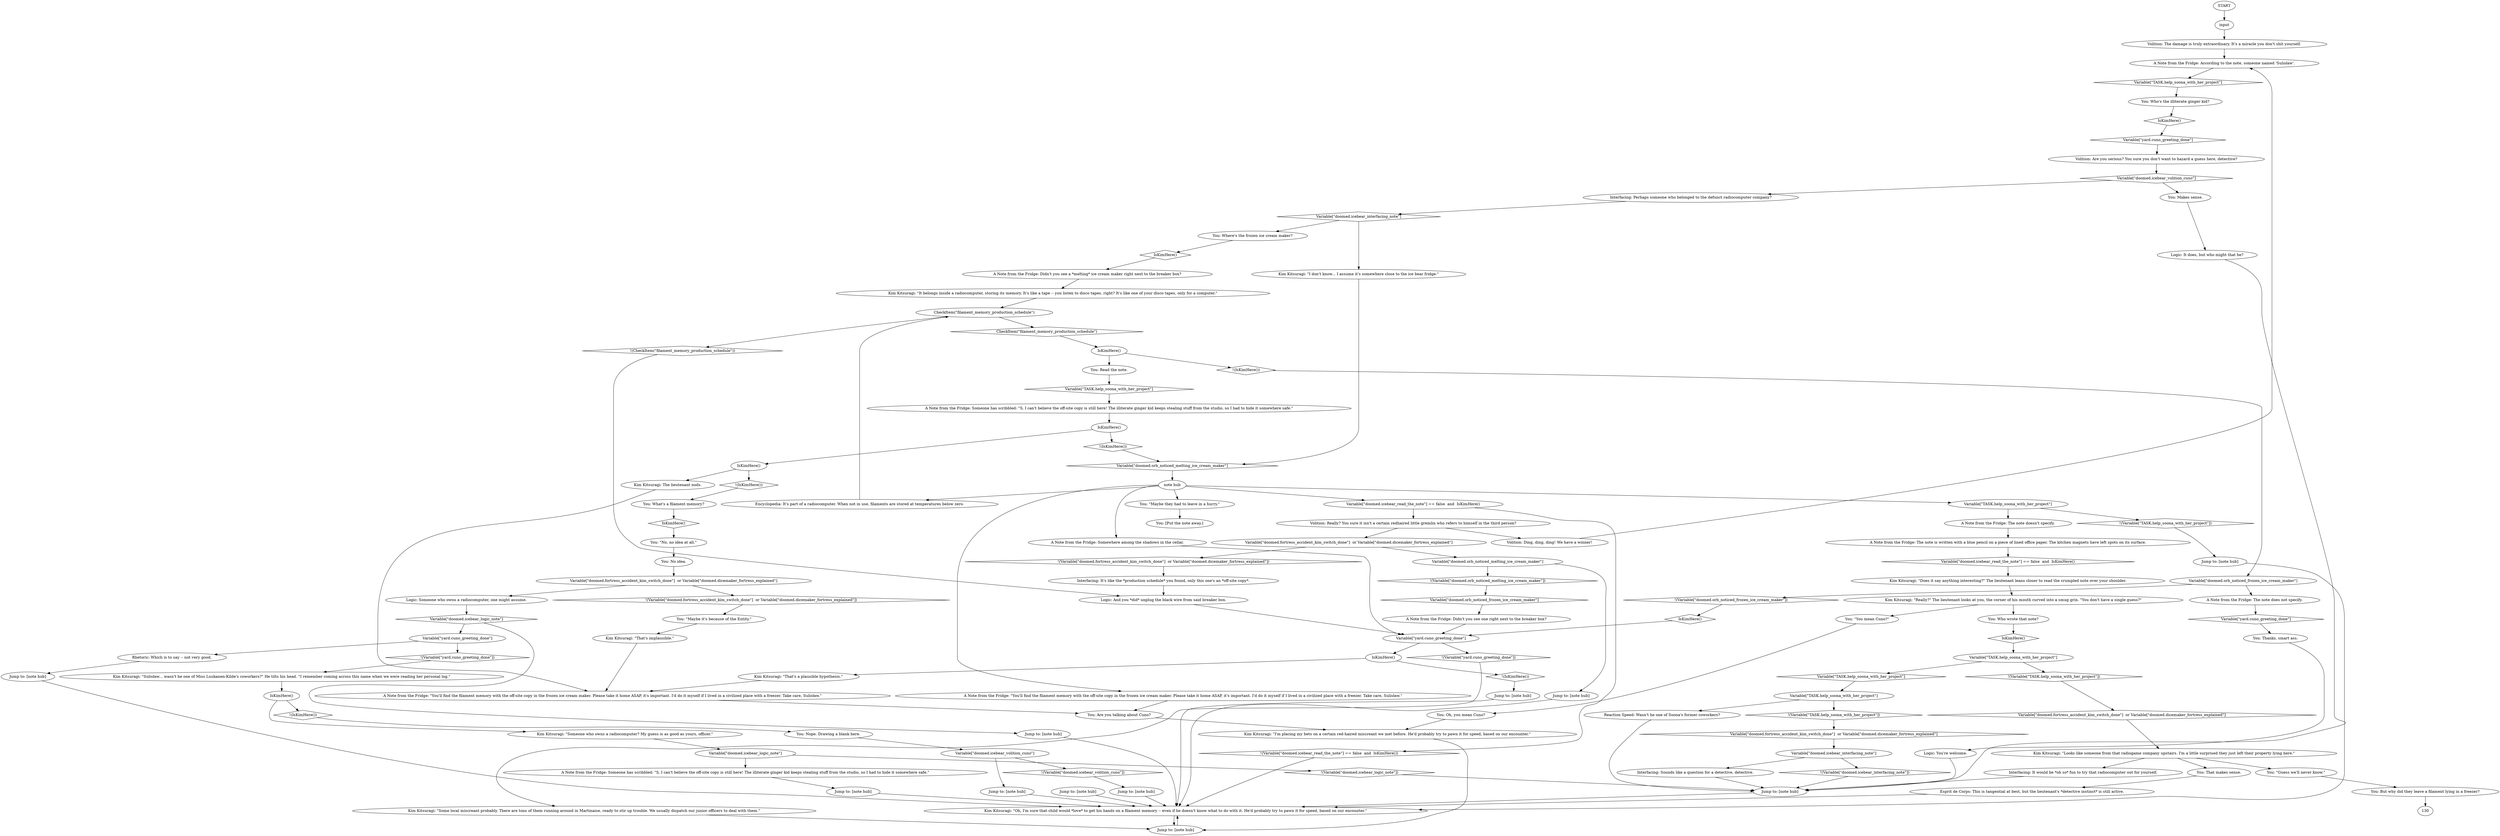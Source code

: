 # INVENTORY / NOTE FROM THE FRIDGE
# Read the note you found from the giant ice bear fridge in the doomed commercial area.
# ==================================================
digraph G {
	  0 [label="START"];
	  1 [label="input"];
	  2 [label="CheckItem(\"filament_memory_production_schedule\")"];
	  3 [label="CheckItem(\"filament_memory_production_schedule\")", shape=diamond];
	  4 [label="!(CheckItem(\"filament_memory_production_schedule\"))", shape=diamond];
	  5 [label="Kim Kitsuragi: \"Does it say anything interesting?\" The lieutenant leans closer to read the crumpled note over your shoulder."];
	  6 [label="A Note from the Fridge: Didn't you see one right next to the breaker box?"];
	  7 [label="You: \"Guess we'll never know.\""];
	  8 [label="Logic: It does, but who might that be?"];
	  9 [label="Logic: You're welcome."];
	  10 [label="Jump to: [note hub]"];
	  11 [label="Jump to: [note hub]"];
	  12 [label="Variable[\"TASK.help_soona_with_her_project\"]"];
	  13 [label="Variable[\"TASK.help_soona_with_her_project\"]", shape=diamond];
	  14 [label="!(Variable[\"TASK.help_soona_with_her_project\"])", shape=diamond];
	  15 [label="A Note from the Fridge: Someone has scribbled: \"S, I can't believe the off-site copy is still here! The illiterate ginger kid keeps stealing stuff from the studio, so I had to hide it somewhere safe.\""];
	  16 [label="Jump to: [note hub]"];
	  17 [label="Kim Kitsuragi: \"Some local miscreant probably. There are tons of them running around in Martinaise, ready to stir up trouble. We usually dispatch our junior officers to deal with them.\""];
	  18 [label="You: \"You mean Cuno?\""];
	  19 [label="Jump to: [note hub]"];
	  20 [label="Kim Kitsuragi: \"Looks like someone from that radiogame company upstairs. I'm a little surprised they just left their property lying here.\""];
	  21 [label="Kim Kitsuragi: \"That's implausible.\""];
	  22 [label="Jump to: [note hub]"];
	  23 [label="Variable[\"yard.cuno_greeting_done\"]"];
	  24 [label="Variable[\"yard.cuno_greeting_done\"]", shape=diamond];
	  25 [label="!(Variable[\"yard.cuno_greeting_done\"])", shape=diamond];
	  26 [label="IsKimHere()"];
	  27 [label="IsKimHere()", shape=diamond];
	  28 [label="!(IsKimHere())", shape=diamond];
	  29 [label="Kim Kitsuragi: \"That's a plausible hypothesis.\""];
	  30 [label="You: [Put the note away.]"];
	  31 [label="Encyclopedia: It's part of a radiocomputer. When not in use, filaments are stored at temperatures below zero."];
	  32 [label="A Note from the Fridge: The note is written with a blue pencil on a piece of lined office paper. The kitchen magnets have left spots on its surface."];
	  33 [label="Volition: The damage is truly extraordinary. It's a miracle you don't shit yourself."];
	  34 [label="Variable[\"doomed.icebear_volition_cuno\"]"];
	  35 [label="Variable[\"doomed.icebear_volition_cuno\"]", shape=diamond];
	  36 [label="!(Variable[\"doomed.icebear_volition_cuno\"])", shape=diamond];
	  37 [label="Jump to: [note hub]"];
	  38 [label="A Note from the Fridge: According to the note, someone named 'Sulisław'."];
	  39 [label="You: What's a filament memory?"];
	  40 [label="Variable[\"doomed.icebear_read_the_note\"] == false  and  IsKimHere()"];
	  41 [label="Variable[\"doomed.icebear_read_the_note\"] == false  and  IsKimHere()", shape=diamond];
	  42 [label="!(Variable[\"doomed.icebear_read_the_note\"] == false  and  IsKimHere())", shape=diamond];
	  43 [label="Volition: Really? You sure it isn't a certain redhaired little gremlin who refers to himself in the third person?"];
	  44 [label="Variable[\"doomed.fortress_accident_kim_switch_done\"]  or Variable[\"doomed.dicemaker_fortress_explained\"]"];
	  45 [label="Variable[\"doomed.fortress_accident_kim_switch_done\"]  or Variable[\"doomed.dicemaker_fortress_explained\"]", shape=diamond];
	  46 [label="!(Variable[\"doomed.fortress_accident_kim_switch_done\"]  or Variable[\"doomed.dicemaker_fortress_explained\"])", shape=diamond];
	  47 [label="Logic: Someone who owns a radiocomputer, one might assume."];
	  48 [label="Interfacing: It's like the *production schedule* you found, only this one's an *off-site copy*."];
	  49 [label="IsKimHere()"];
	  50 [label="IsKimHere()", shape=diamond];
	  51 [label="!(IsKimHere())", shape=diamond];
	  52 [label="You: Read the note."];
	  53 [label="You: \"Maybe they had to leave in a hurry.\""];
	  54 [label="Interfacing: It would be *oh so* fun to try that radiocomputer out for yourself."];
	  55 [label="Esprit de Corps: This is tangential at best, but the lieutenant's *detective instinct* is still active."];
	  56 [label="Kim Kitsuragi: \"Really?\" The lieutenant looks at you, the corner of his mouth curved into a smug grin. \"You don't have a single guess?\""];
	  57 [label="Volition: Are you serious? You sure you don't want to hazard a guess here, detective?"];
	  58 [label="You: Thanks, smart ass."];
	  59 [label="Variable[\"yard.cuno_greeting_done\"]"];
	  60 [label="Variable[\"yard.cuno_greeting_done\"]", shape=diamond];
	  61 [label="!(Variable[\"yard.cuno_greeting_done\"])", shape=diamond];
	  62 [label="Rhetoric: Which is to say -- not very good."];
	  63 [label="Variable[\"doomed.icebear_logic_note\"]"];
	  64 [label="Variable[\"doomed.icebear_logic_note\"]", shape=diamond];
	  65 [label="!(Variable[\"doomed.icebear_logic_note\"])", shape=diamond];
	  66 [label="A Note from the Fridge: Someone has scribbled: \"S, I can't believe the off-site copy is still here! The illiterate ginger kid keeps stealing stuff from the studio, so I had to hide it somewhere safe.\""];
	  67 [label="Jump to: [note hub]"];
	  68 [label="IsKimHere()"];
	  69 [label="IsKimHere()", shape=diamond];
	  70 [label="!(IsKimHere())", shape=diamond];
	  71 [label="Kim Kitsuragi: \"Someone who owns a radiocomputer? My guess is as good as yours, officer.\""];
	  72 [label="You: \"Maybe it's because of the Entity.\""];
	  73 [label="You: That makes sense."];
	  74 [label="You: Where's the frozen ice cream maker?"];
	  75 [label="A Note from the Fridge: Somewhere among the shadows in the cellar."];
	  76 [label="You: Nope. Drawing a blank here."];
	  77 [label="Variable[\"doomed.fortress_accident_kim_switch_done\"]  or Variable[\"doomed.dicemaker_fortress_explained\"]"];
	  78 [label="Variable[\"doomed.fortress_accident_kim_switch_done\"]  or Variable[\"doomed.dicemaker_fortress_explained\"]", shape=diamond];
	  79 [label="!(Variable[\"doomed.fortress_accident_kim_switch_done\"]  or Variable[\"doomed.dicemaker_fortress_explained\"])", shape=diamond];
	  80 [label="Variable[\"doomed.orb_noticed_melting_ice_cream_maker\"]"];
	  81 [label="Variable[\"doomed.orb_noticed_melting_ice_cream_maker\"]", shape=diamond];
	  82 [label="!(Variable[\"doomed.orb_noticed_melting_ice_cream_maker\"])", shape=diamond];
	  83 [label="Jump to: [note hub]"];
	  84 [label="Logic: And you *did* unplug the black wire from said breaker box."];
	  85 [label="Kim Kitsuragi: \"It belongs inside a radiocomputer, storing its memory. It's like a tape -- you listen to disco tapes, right? It's like one of your disco tapes, only for a computer.\""];
	  86 [label="You: \"No, no idea at all.\""];
	  87 [label="You: Who wrote that note?"];
	  88 [label="Variable[\"TASK.help_soona_with_her_project\"]"];
	  89 [label="Variable[\"TASK.help_soona_with_her_project\"]", shape=diamond];
	  90 [label="!(Variable[\"TASK.help_soona_with_her_project\"])", shape=diamond];
	  91 [label="A Note from the Fridge: The note doesn't specify."];
	  92 [label="Variable[\"doomed.orb_noticed_frozen_ice_cream_maker\"]"];
	  93 [label="Variable[\"doomed.orb_noticed_frozen_ice_cream_maker\"]", shape=diamond];
	  94 [label="!(Variable[\"doomed.orb_noticed_frozen_ice_cream_maker\"])", shape=diamond];
	  95 [label="A Note from the Fridge: The note does not specify."];
	  96 [label="Jump to: [note hub]"];
	  97 [label="Kim Kitsuragi: \"Sulisław... wasn't he one of Miss Luukanen-Kilde's coworkers?\" He tilts his head. \"I remember coming across this name when we were reading her personal log.\""];
	  98 [label="Variable[\"TASK.help_soona_with_her_project\"]"];
	  99 [label="Variable[\"TASK.help_soona_with_her_project\"]", shape=diamond];
	  100 [label="!(Variable[\"TASK.help_soona_with_her_project\"])", shape=diamond];
	  101 [label="Reaction Speed: Wasn't he one of Soona's former coworkers?"];
	  102 [label="You: Who's the illiterate ginger kid?"];
	  103 [label="A Note from the Fridge: \"You'll find the filament memory with the off-site copy in the frozen ice cream maker. Please take it home ASAP, it's important. I'd do it myself if I lived in a civilized place with a freezer. Take care, Sulisław.\""];
	  104 [label="IsKimHere()"];
	  105 [label="IsKimHere()", shape=diamond];
	  106 [label="!(IsKimHere())", shape=diamond];
	  107 [label="IsKimHere()"];
	  108 [label="IsKimHere()", shape=diamond];
	  109 [label="!(IsKimHere())", shape=diamond];
	  110 [label="Kim Kitsuragi: The lieutenant nods."];
	  111 [label="You: But why did they leave a filament lying in a freezer?"];
	  112 [label="Kim Kitsuragi: \"I don't know... I assume it's somewhere close to the ice bear fridge.\""];
	  113 [label="A Note from the Fridge: Didn't you see a *melting* ice cream maker right next to the breaker box?"];
	  114 [label="note hub"];
	  115 [label="Kim Kitsuragi: \"Oh, I'm sure that child would *love* to get his hands on a filament memory -- even if he doesn't know what to do with it. He'd probably try to pawn it for speed, based on our encounter.\""];
	  116 [label="You: Oh, you mean Cuno?"];
	  117 [label="You: Makes sense."];
	  118 [label="Jump to: [note hub]"];
	  119 [label="A Note from the Fridge: \"You'll find the filament memory with the off-site copy in the frozen ice cream maker. Please take it home ASAP, it's important. I'd do it myself if I lived in a civilized place with a freezer. Take care, Sulisław.\""];
	  120 [label="Jump to: [note hub]"];
	  121 [label="You: Are you talking about Cuno?"];
	  122 [label="Volition: Ding, ding, ding! We have a winner!"];
	  123 [label="Kim Kitsuragi: \"I'm placing my bets on a certain red-haired miscreant we met before. He'd probably try to pawn it for speed, based on our encounter.\""];
	  124 [label="You: No idea."];
	  125 [label="Interfacing: Perhaps someone who belonged to the defunct radiocomputer company?"];
	  126 [label="Variable[\"doomed.icebear_interfacing_note\"]"];
	  127 [label="Variable[\"doomed.icebear_interfacing_note\"]", shape=diamond];
	  128 [label="!(Variable[\"doomed.icebear_interfacing_note\"])", shape=diamond];
	  129 [label="Interfacing: Sounds like a question for a detective, detective."];
	  0 -> 1
	  1 -> 33
	  2 -> 3
	  2 -> 4
	  3 -> 49
	  4 -> 84
	  5 -> 56
	  6 -> 23
	  7 -> 111
	  8 -> 11
	  9 -> 11
	  10 -> 115
	  11 -> 115
	  12 -> 13
	  12 -> 14
	  13 -> 98
	  14 -> 45
	  15 -> 104
	  16 -> 115
	  17 -> 19
	  18 -> 116
	  19 -> 115
	  20 -> 73
	  20 -> 54
	  20 -> 7
	  21 -> 119
	  22 -> 115
	  23 -> 25
	  23 -> 26
	  24 -> 57
	  25 -> 17
	  26 -> 28
	  26 -> 29
	  27 -> 24
	  28 -> 96
	  29 -> 119
	  31 -> 2
	  32 -> 41
	  33 -> 38
	  34 -> 36
	  34 -> 37
	  35 -> 125
	  35 -> 117
	  36 -> 16
	  37 -> 115
	  38 -> 99
	  39 -> 50
	  40 -> 42
	  40 -> 43
	  41 -> 5
	  42 -> 115
	  43 -> 122
	  43 -> 77
	  44 -> 46
	  44 -> 47
	  45 -> 20
	  46 -> 72
	  47 -> 64
	  48 -> 84
	  49 -> 51
	  49 -> 52
	  50 -> 86
	  51 -> 92
	  52 -> 89
	  53 -> 30
	  54 -> 11
	  55 -> 115
	  56 -> 18
	  56 -> 87
	  57 -> 35
	  58 -> 9
	  59 -> 61
	  59 -> 62
	  60 -> 58
	  61 -> 97
	  62 -> 10
	  63 -> 65
	  63 -> 66
	  64 -> 59
	  64 -> 118
	  65 -> 11
	  66 -> 120
	  67 -> 115
	  68 -> 70
	  68 -> 71
	  69 -> 23
	  70 -> 76
	  71 -> 63
	  72 -> 21
	  73 -> 55
	  74 -> 105
	  75 -> 23
	  76 -> 34
	  77 -> 80
	  77 -> 79
	  78 -> 126
	  79 -> 48
	  80 -> 82
	  80 -> 83
	  81 -> 114
	  82 -> 93
	  83 -> 115
	  84 -> 23
	  85 -> 2
	  86 -> 124
	  87 -> 108
	  88 -> 90
	  88 -> 91
	  89 -> 15
	  90 -> 67
	  91 -> 32
	  92 -> 94
	  92 -> 95
	  93 -> 6
	  94 -> 69
	  95 -> 60
	  96 -> 115
	  97 -> 68
	  98 -> 100
	  98 -> 101
	  99 -> 102
	  100 -> 78
	  101 -> 11
	  102 -> 27
	  103 -> 121
	  104 -> 106
	  104 -> 107
	  105 -> 113
	  106 -> 81
	  107 -> 109
	  107 -> 110
	  108 -> 12
	  109 -> 39
	  110 -> 119
	  111 -> 130
	  112 -> 81
	  113 -> 85
	  114 -> 103
	  114 -> 40
	  114 -> 75
	  114 -> 53
	  114 -> 88
	  114 -> 31
	  115 -> 19
	  116 -> 123
	  117 -> 8
	  118 -> 115
	  119 -> 121
	  120 -> 115
	  121 -> 123
	  122 -> 38
	  123 -> 19
	  124 -> 44
	  125 -> 127
	  126 -> 128
	  126 -> 129
	  127 -> 112
	  127 -> 74
	  128 -> 11
	  129 -> 11
}

